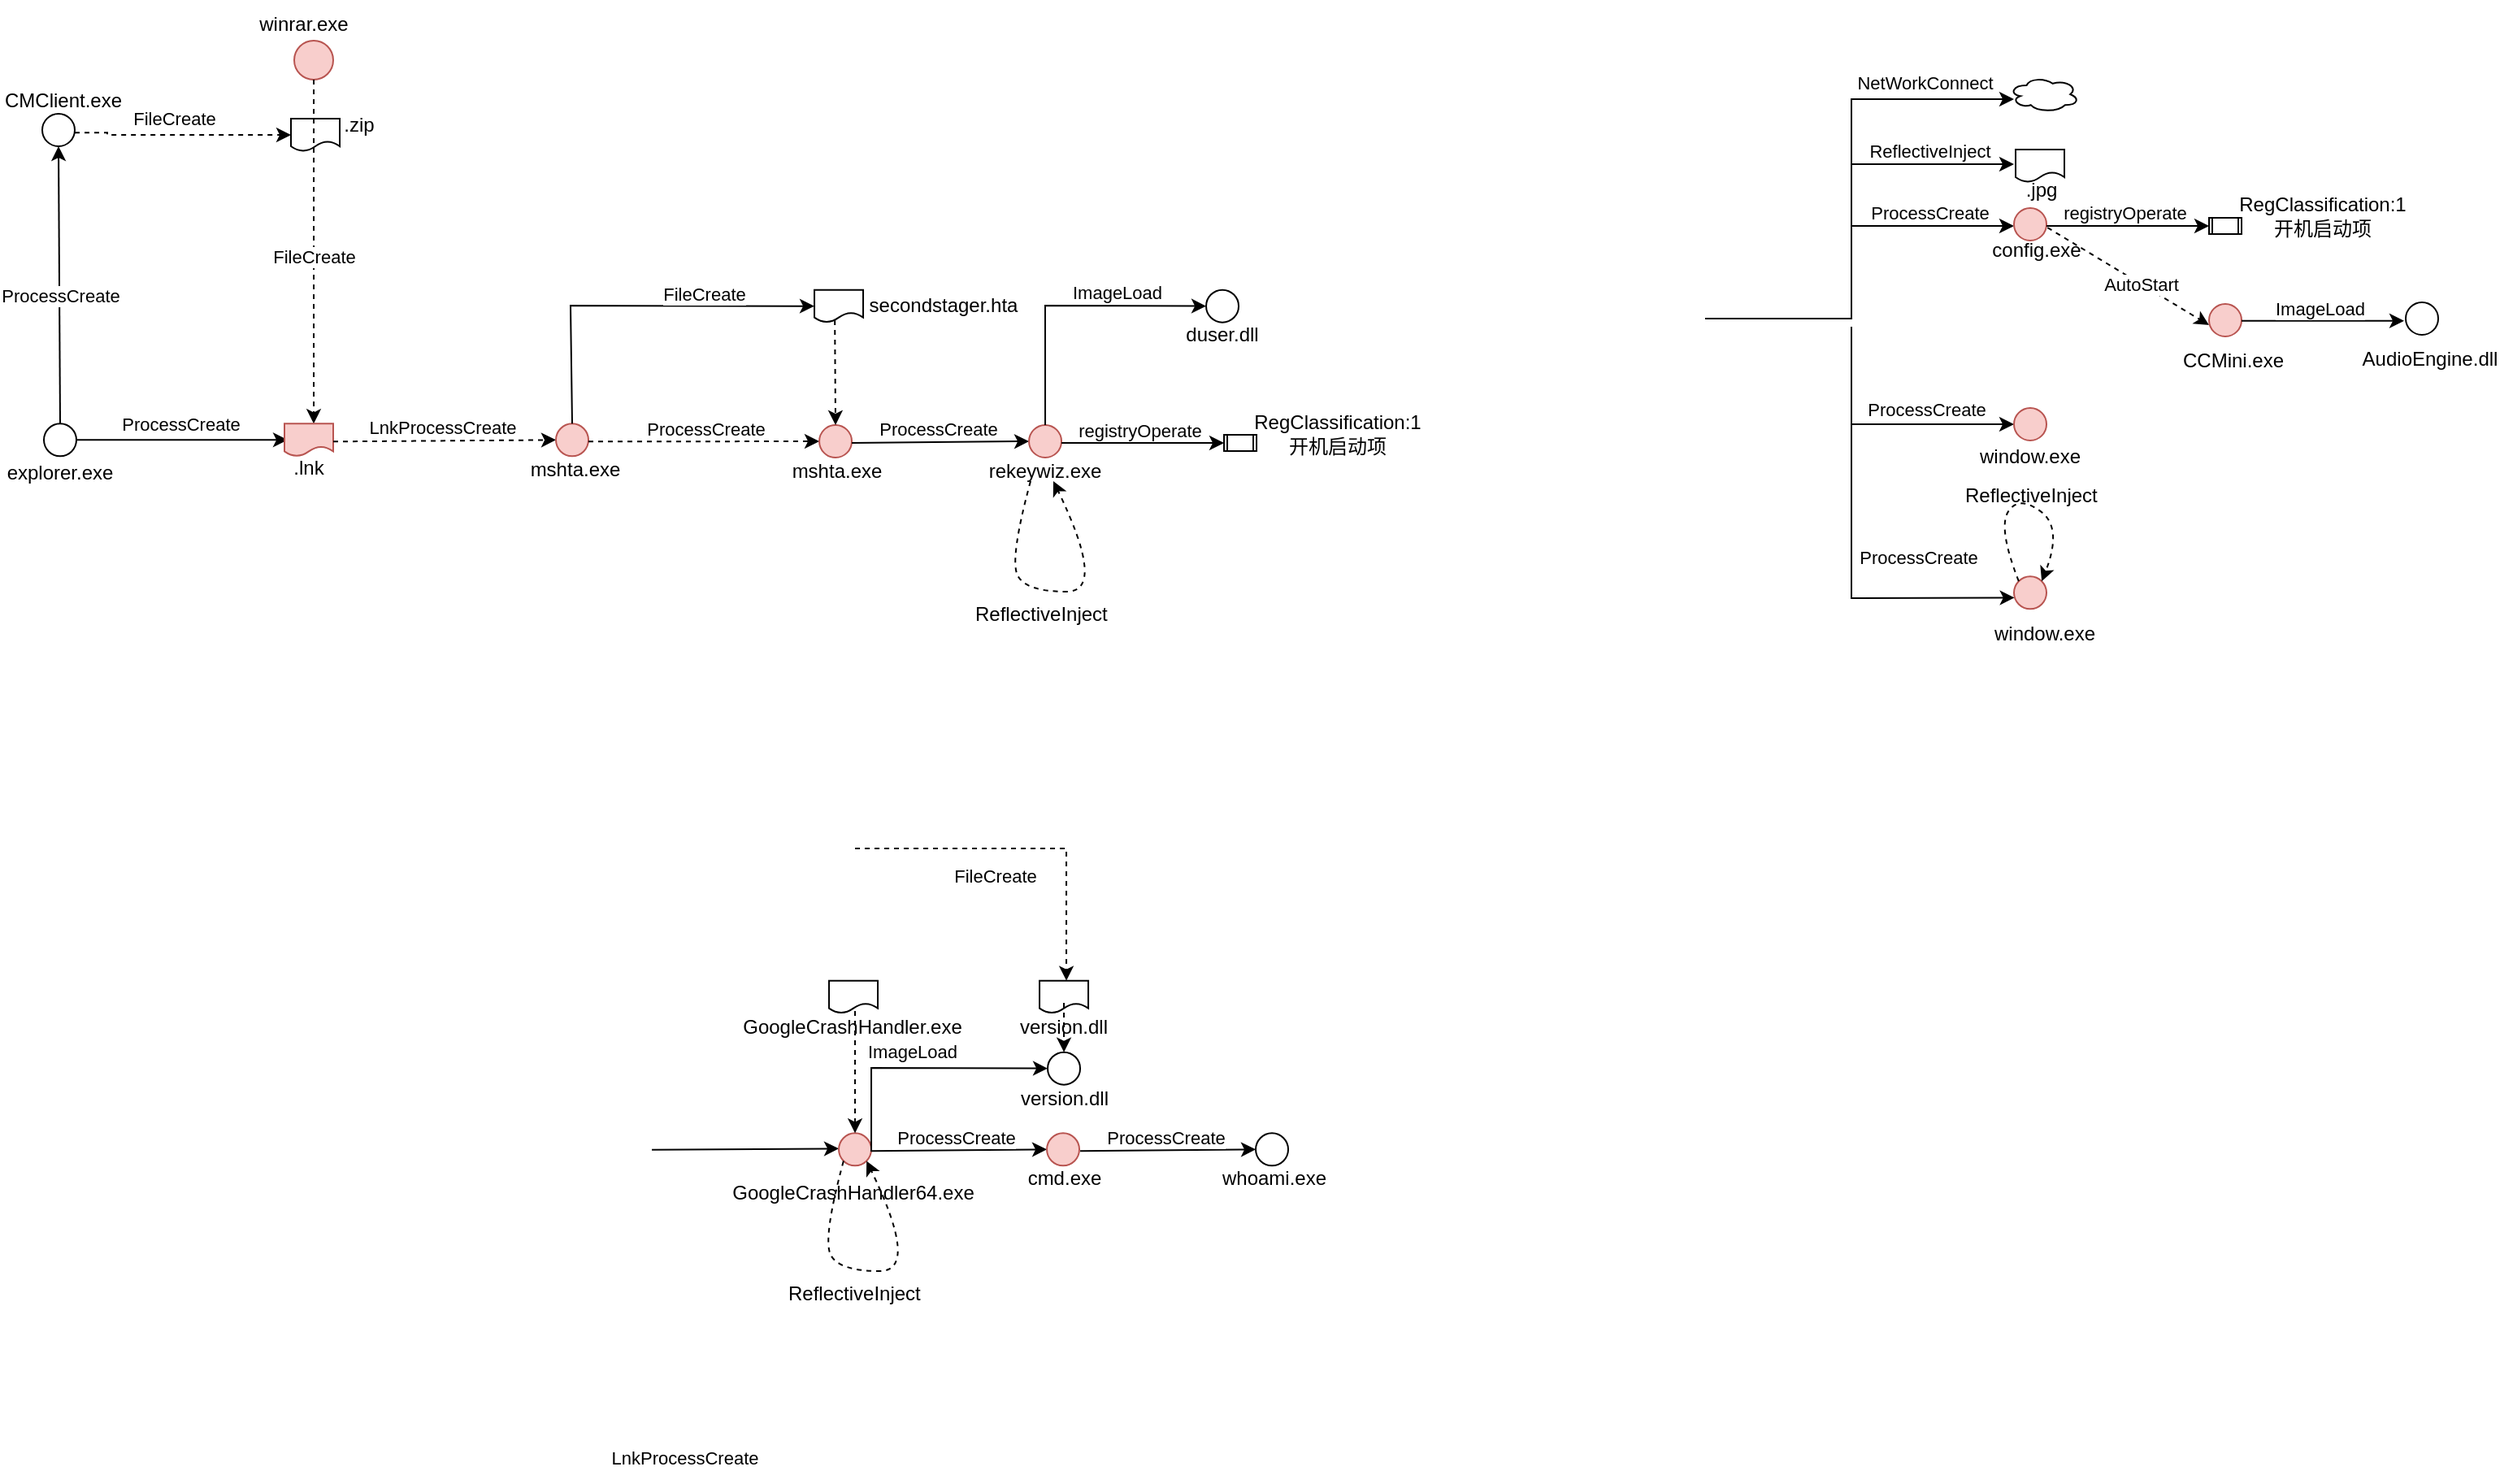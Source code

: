 <mxfile version="24.7.10">
  <diagram name="第 1 页" id="wWaXV8Iv1P5ETPJeivWE">
    <mxGraphModel dx="1219" dy="538" grid="1" gridSize="10" guides="1" tooltips="1" connect="1" arrows="1" fold="1" page="1" pageScale="1" pageWidth="827" pageHeight="1169" math="0" shadow="0">
      <root>
        <mxCell id="0" />
        <mxCell id="1" parent="0" />
        <mxCell id="dokxtogjB8FVwzB_fhUm-1" value="" style="ellipse;whiteSpace=wrap;html=1;aspect=fixed;" vertex="1" parent="1">
          <mxGeometry x="48" y="358.67" width="20" height="20" as="geometry" />
        </mxCell>
        <mxCell id="dokxtogjB8FVwzB_fhUm-2" value="" style="endArrow=classic;html=1;rounded=0;exitX=1;exitY=0.5;exitDx=0;exitDy=0;" edge="1" parent="1" source="dokxtogjB8FVwzB_fhUm-1">
          <mxGeometry width="50" height="50" relative="1" as="geometry">
            <mxPoint x="298" y="353.67" as="sourcePoint" />
            <mxPoint x="198" y="368.67" as="targetPoint" />
          </mxGeometry>
        </mxCell>
        <mxCell id="dokxtogjB8FVwzB_fhUm-3" value="ProcessCreate" style="edgeLabel;html=1;align=center;verticalAlign=middle;resizable=0;points=[];" vertex="1" connectable="0" parent="dokxtogjB8FVwzB_fhUm-2">
          <mxGeometry x="-0.16" y="3" relative="1" as="geometry">
            <mxPoint x="9" y="-7" as="offset" />
          </mxGeometry>
        </mxCell>
        <mxCell id="dokxtogjB8FVwzB_fhUm-4" value="" style="endArrow=classic;html=1;rounded=0;entryX=0;entryY=0.5;entryDx=0;entryDy=0;" edge="1" parent="1" target="dokxtogjB8FVwzB_fhUm-7">
          <mxGeometry width="50" height="50" relative="1" as="geometry">
            <mxPoint x="1160" y="299" as="sourcePoint" />
            <mxPoint x="1208" y="449" as="targetPoint" />
            <Array as="points">
              <mxPoint x="1160" y="359" />
            </Array>
          </mxGeometry>
        </mxCell>
        <mxCell id="dokxtogjB8FVwzB_fhUm-5" value="ProcessCreate" style="edgeLabel;html=1;align=center;verticalAlign=middle;resizable=0;points=[];" vertex="1" connectable="0" parent="dokxtogjB8FVwzB_fhUm-4">
          <mxGeometry x="-0.16" y="3" relative="1" as="geometry">
            <mxPoint x="39" y="-6" as="offset" />
          </mxGeometry>
        </mxCell>
        <mxCell id="dokxtogjB8FVwzB_fhUm-6" value="explorer.exe" style="text;strokeColor=none;align=center;fillColor=none;html=1;verticalAlign=middle;whiteSpace=wrap;rounded=0;" vertex="1" parent="1">
          <mxGeometry x="28" y="373.67" width="60" height="30" as="geometry" />
        </mxCell>
        <mxCell id="dokxtogjB8FVwzB_fhUm-7" value="" style="ellipse;whiteSpace=wrap;html=1;aspect=fixed;fillColor=#f8cecc;strokeColor=#b85450;" vertex="1" parent="1">
          <mxGeometry x="1260" y="349" width="20" height="20" as="geometry" />
        </mxCell>
        <mxCell id="dokxtogjB8FVwzB_fhUm-8" value="window.exe" style="text;strokeColor=none;align=center;fillColor=none;html=1;verticalAlign=middle;whiteSpace=wrap;rounded=0;" vertex="1" parent="1">
          <mxGeometry x="1240" y="364" width="60" height="30" as="geometry" />
        </mxCell>
        <mxCell id="dokxtogjB8FVwzB_fhUm-9" value="" style="endArrow=classic;html=1;rounded=0;exitX=0.5;exitY=0;exitDx=0;exitDy=0;entryX=0.5;entryY=1;entryDx=0;entryDy=0;" edge="1" parent="1" source="dokxtogjB8FVwzB_fhUm-1" target="dokxtogjB8FVwzB_fhUm-11">
          <mxGeometry width="50" height="50" relative="1" as="geometry">
            <mxPoint x="57" y="274.17" as="sourcePoint" />
            <mxPoint x="57" y="190" as="targetPoint" />
          </mxGeometry>
        </mxCell>
        <mxCell id="dokxtogjB8FVwzB_fhUm-10" value="ProcessCreate" style="edgeLabel;html=1;align=center;verticalAlign=middle;resizable=0;points=[];" vertex="1" connectable="0" parent="dokxtogjB8FVwzB_fhUm-9">
          <mxGeometry x="-0.16" y="3" relative="1" as="geometry">
            <mxPoint x="3" y="-7" as="offset" />
          </mxGeometry>
        </mxCell>
        <mxCell id="dokxtogjB8FVwzB_fhUm-11" value="" style="ellipse;whiteSpace=wrap;html=1;aspect=fixed;" vertex="1" parent="1">
          <mxGeometry x="47" y="168" width="20" height="20" as="geometry" />
        </mxCell>
        <mxCell id="dokxtogjB8FVwzB_fhUm-12" value="CMClient.exe" style="text;strokeColor=none;align=center;fillColor=none;html=1;verticalAlign=middle;whiteSpace=wrap;rounded=0;" vertex="1" parent="1">
          <mxGeometry x="30" y="145" width="60" height="30" as="geometry" />
        </mxCell>
        <mxCell id="dokxtogjB8FVwzB_fhUm-13" value="" style="endArrow=classic;html=1;rounded=0;exitX=1;exitY=0.5;exitDx=0;exitDy=0;edgeStyle=elbowEdgeStyle;dashed=1;entryX=0;entryY=0.5;entryDx=0;entryDy=0;" edge="1" parent="1" target="dokxtogjB8FVwzB_fhUm-15">
          <mxGeometry width="50" height="50" relative="1" as="geometry">
            <mxPoint x="67" y="179.58" as="sourcePoint" />
            <mxPoint x="117" y="120" as="targetPoint" />
            <Array as="points">
              <mxPoint x="87" y="180" />
            </Array>
          </mxGeometry>
        </mxCell>
        <mxCell id="dokxtogjB8FVwzB_fhUm-14" value="FileCreate" style="edgeLabel;html=1;align=center;verticalAlign=middle;resizable=0;points=[];" vertex="1" connectable="0" parent="dokxtogjB8FVwzB_fhUm-13">
          <mxGeometry x="-0.16" y="3" relative="1" as="geometry">
            <mxPoint x="6" y="-7" as="offset" />
          </mxGeometry>
        </mxCell>
        <mxCell id="dokxtogjB8FVwzB_fhUm-15" value="" style="shape=document;whiteSpace=wrap;html=1;boundedLbl=1;" vertex="1" parent="1">
          <mxGeometry x="200" y="171" width="30" height="20" as="geometry" />
        </mxCell>
        <mxCell id="dokxtogjB8FVwzB_fhUm-16" value=".zip" style="text;strokeColor=none;align=center;fillColor=none;html=1;verticalAlign=middle;whiteSpace=wrap;rounded=0;" vertex="1" parent="1">
          <mxGeometry x="212" y="160" width="60" height="30" as="geometry" />
        </mxCell>
        <mxCell id="dokxtogjB8FVwzB_fhUm-18" value="" style="ellipse;whiteSpace=wrap;html=1;aspect=fixed;fillColor=#f8cecc;strokeColor=#b85450;" vertex="1" parent="1">
          <mxGeometry x="202" y="123" width="24" height="24" as="geometry" />
        </mxCell>
        <mxCell id="dokxtogjB8FVwzB_fhUm-19" value="winrar.exe" style="text;strokeColor=none;align=center;fillColor=none;html=1;verticalAlign=middle;whiteSpace=wrap;rounded=0;" vertex="1" parent="1">
          <mxGeometry x="178" y="98" width="60" height="30" as="geometry" />
        </mxCell>
        <mxCell id="dokxtogjB8FVwzB_fhUm-20" value="" style="endArrow=classic;html=1;rounded=0;entryX=0.339;entryY=-0.066;entryDx=0;entryDy=0;entryPerimeter=0;" edge="1" parent="1">
          <mxGeometry width="50" height="50" relative="1" as="geometry">
            <mxPoint x="1160" y="359" as="sourcePoint" />
            <mxPoint x="1260.34" y="465.69" as="targetPoint" />
            <Array as="points">
              <mxPoint x="1160" y="466" />
            </Array>
          </mxGeometry>
        </mxCell>
        <mxCell id="dokxtogjB8FVwzB_fhUm-21" value="ProcessCreate" style="edgeLabel;html=1;align=center;verticalAlign=middle;resizable=0;points=[];" vertex="1" connectable="0" parent="dokxtogjB8FVwzB_fhUm-20">
          <mxGeometry x="-0.16" y="3" relative="1" as="geometry">
            <mxPoint x="38" y="-5" as="offset" />
          </mxGeometry>
        </mxCell>
        <mxCell id="dokxtogjB8FVwzB_fhUm-22" value="" style="endArrow=classic;html=1;rounded=0;exitX=1;exitY=0.5;exitDx=0;exitDy=0;" edge="1" parent="1">
          <mxGeometry width="50" height="50" relative="1" as="geometry">
            <mxPoint x="1070" y="294" as="sourcePoint" />
            <mxPoint x="1260" y="159" as="targetPoint" />
            <Array as="points">
              <mxPoint x="1160" y="294" />
              <mxPoint x="1160" y="159" />
            </Array>
          </mxGeometry>
        </mxCell>
        <mxCell id="dokxtogjB8FVwzB_fhUm-23" value="NetWorkConnect" style="edgeLabel;html=1;align=center;verticalAlign=middle;resizable=0;points=[];" vertex="1" connectable="0" parent="dokxtogjB8FVwzB_fhUm-22">
          <mxGeometry x="0.083" y="3" relative="1" as="geometry">
            <mxPoint x="48" y="-59" as="offset" />
          </mxGeometry>
        </mxCell>
        <mxCell id="dokxtogjB8FVwzB_fhUm-24" value="" style="ellipse;shape=cloud;whiteSpace=wrap;html=1;" vertex="1" parent="1">
          <mxGeometry x="1257" y="145" width="43" height="22" as="geometry" />
        </mxCell>
        <mxCell id="dokxtogjB8FVwzB_fhUm-25" value="" style="endArrow=classic;html=1;rounded=0;" edge="1" parent="1">
          <mxGeometry width="50" height="50" relative="1" as="geometry">
            <mxPoint x="1160" y="199" as="sourcePoint" />
            <mxPoint x="1260" y="199" as="targetPoint" />
          </mxGeometry>
        </mxCell>
        <mxCell id="dokxtogjB8FVwzB_fhUm-26" value="ReflectiveInject" style="edgeLabel;html=1;align=center;verticalAlign=middle;resizable=0;points=[];" vertex="1" connectable="0" parent="dokxtogjB8FVwzB_fhUm-25">
          <mxGeometry x="0.152" y="-2" relative="1" as="geometry">
            <mxPoint x="-10" y="-10" as="offset" />
          </mxGeometry>
        </mxCell>
        <mxCell id="dokxtogjB8FVwzB_fhUm-27" value="" style="shape=document;whiteSpace=wrap;html=1;boundedLbl=1;" vertex="1" parent="1">
          <mxGeometry x="1261" y="190" width="30" height="20" as="geometry" />
        </mxCell>
        <mxCell id="dokxtogjB8FVwzB_fhUm-28" value=".jpg" style="text;strokeColor=none;align=center;fillColor=none;html=1;verticalAlign=middle;whiteSpace=wrap;rounded=0;" vertex="1" parent="1">
          <mxGeometry x="1247" y="200" width="60" height="30" as="geometry" />
        </mxCell>
        <mxCell id="dokxtogjB8FVwzB_fhUm-29" value="" style="endArrow=classic;html=1;rounded=0;" edge="1" parent="1">
          <mxGeometry width="50" height="50" relative="1" as="geometry">
            <mxPoint x="1160" y="237" as="sourcePoint" />
            <mxPoint x="1260" y="237" as="targetPoint" />
          </mxGeometry>
        </mxCell>
        <mxCell id="dokxtogjB8FVwzB_fhUm-30" value="ProcessCreate" style="edgeLabel;html=1;align=center;verticalAlign=middle;resizable=0;points=[];" vertex="1" connectable="0" parent="dokxtogjB8FVwzB_fhUm-29">
          <mxGeometry x="0.152" y="-2" relative="1" as="geometry">
            <mxPoint x="-10" y="-10" as="offset" />
          </mxGeometry>
        </mxCell>
        <mxCell id="dokxtogjB8FVwzB_fhUm-31" value="config.exe" style="text;strokeColor=none;align=center;fillColor=none;html=1;verticalAlign=middle;whiteSpace=wrap;rounded=0;" vertex="1" parent="1">
          <mxGeometry x="1244" y="237" width="60" height="30" as="geometry" />
        </mxCell>
        <mxCell id="dokxtogjB8FVwzB_fhUm-32" value="" style="ellipse;whiteSpace=wrap;html=1;aspect=fixed;fillColor=#f8cecc;strokeColor=#b85450;" vertex="1" parent="1">
          <mxGeometry x="1260" y="226" width="20" height="20" as="geometry" />
        </mxCell>
        <mxCell id="dokxtogjB8FVwzB_fhUm-33" value="" style="endArrow=classic;html=1;rounded=0;" edge="1" parent="1">
          <mxGeometry width="50" height="50" relative="1" as="geometry">
            <mxPoint x="1280" y="237" as="sourcePoint" />
            <mxPoint x="1380" y="237" as="targetPoint" />
          </mxGeometry>
        </mxCell>
        <mxCell id="dokxtogjB8FVwzB_fhUm-34" value="registryOperate" style="edgeLabel;html=1;align=center;verticalAlign=middle;resizable=0;points=[];" vertex="1" connectable="0" parent="dokxtogjB8FVwzB_fhUm-33">
          <mxGeometry x="0.152" y="-2" relative="1" as="geometry">
            <mxPoint x="-10" y="-10" as="offset" />
          </mxGeometry>
        </mxCell>
        <mxCell id="dokxtogjB8FVwzB_fhUm-35" value="RegClassification:1&lt;br&gt;开机启动项" style="text;strokeColor=none;align=center;fillColor=none;html=1;verticalAlign=middle;whiteSpace=wrap;rounded=0;" vertex="1" parent="1">
          <mxGeometry x="1412" y="216" width="76" height="30" as="geometry" />
        </mxCell>
        <mxCell id="dokxtogjB8FVwzB_fhUm-36" value="" style="shape=process;whiteSpace=wrap;html=1;backgroundOutline=1;" vertex="1" parent="1">
          <mxGeometry x="1380" y="232" width="20" height="10" as="geometry" />
        </mxCell>
        <mxCell id="dokxtogjB8FVwzB_fhUm-37" value="" style="endArrow=classic;html=1;rounded=0;exitX=0.611;exitY=0.035;exitDx=0;exitDy=0;exitPerimeter=0;dashed=1;" edge="1" parent="1" source="dokxtogjB8FVwzB_fhUm-31">
          <mxGeometry width="50" height="50" relative="1" as="geometry">
            <mxPoint x="1280" y="298" as="sourcePoint" />
            <mxPoint x="1380" y="298" as="targetPoint" />
          </mxGeometry>
        </mxCell>
        <mxCell id="dokxtogjB8FVwzB_fhUm-38" value="AutoStart" style="edgeLabel;html=1;align=center;verticalAlign=middle;resizable=0;points=[];" vertex="1" connectable="0" parent="dokxtogjB8FVwzB_fhUm-37">
          <mxGeometry x="0.152" y="-2" relative="1" as="geometry">
            <mxPoint x="1" y="-2" as="offset" />
          </mxGeometry>
        </mxCell>
        <mxCell id="dokxtogjB8FVwzB_fhUm-39" value="CCMini.exe" style="text;strokeColor=none;align=center;fillColor=none;html=1;verticalAlign=middle;whiteSpace=wrap;rounded=0;" vertex="1" parent="1">
          <mxGeometry x="1357" y="305" width="76" height="30" as="geometry" />
        </mxCell>
        <mxCell id="dokxtogjB8FVwzB_fhUm-40" value="" style="ellipse;whiteSpace=wrap;html=1;aspect=fixed;fillColor=#f8cecc;strokeColor=#b85450;" vertex="1" parent="1">
          <mxGeometry x="1380" y="285" width="20" height="20" as="geometry" />
        </mxCell>
        <mxCell id="dokxtogjB8FVwzB_fhUm-41" value="" style="endArrow=classic;html=1;rounded=0;" edge="1" parent="1">
          <mxGeometry width="50" height="50" relative="1" as="geometry">
            <mxPoint x="1400" y="295.43" as="sourcePoint" />
            <mxPoint x="1500" y="295.43" as="targetPoint" />
          </mxGeometry>
        </mxCell>
        <mxCell id="dokxtogjB8FVwzB_fhUm-42" value="ImageLoad" style="edgeLabel;html=1;align=center;verticalAlign=middle;resizable=0;points=[];" vertex="1" connectable="0" parent="dokxtogjB8FVwzB_fhUm-41">
          <mxGeometry x="0.152" y="-2" relative="1" as="geometry">
            <mxPoint x="-10" y="-10" as="offset" />
          </mxGeometry>
        </mxCell>
        <mxCell id="dokxtogjB8FVwzB_fhUm-43" value="AudioEngine.dll" style="text;strokeColor=none;align=center;fillColor=none;html=1;verticalAlign=middle;whiteSpace=wrap;rounded=0;" vertex="1" parent="1">
          <mxGeometry x="1478" y="304" width="76" height="30" as="geometry" />
        </mxCell>
        <mxCell id="dokxtogjB8FVwzB_fhUm-44" value="" style="ellipse;whiteSpace=wrap;html=1;aspect=fixed;" vertex="1" parent="1">
          <mxGeometry x="1501" y="284" width="20" height="20" as="geometry" />
        </mxCell>
        <mxCell id="dokxtogjB8FVwzB_fhUm-45" value="" style="ellipse;whiteSpace=wrap;html=1;aspect=fixed;fillColor=#f8cecc;strokeColor=#b85450;" vertex="1" parent="1">
          <mxGeometry x="1260" y="452.67" width="20" height="20" as="geometry" />
        </mxCell>
        <mxCell id="dokxtogjB8FVwzB_fhUm-46" value="window.exe" style="text;strokeColor=none;align=center;fillColor=none;html=1;verticalAlign=middle;whiteSpace=wrap;rounded=0;" vertex="1" parent="1">
          <mxGeometry x="1248.5" y="472.67" width="60" height="30" as="geometry" />
        </mxCell>
        <mxCell id="dokxtogjB8FVwzB_fhUm-47" value="" style="curved=1;endArrow=classic;html=1;rounded=0;exitX=0;exitY=0;exitDx=0;exitDy=0;entryX=1;entryY=0;entryDx=0;entryDy=0;dashed=1;" edge="1" parent="1" source="dokxtogjB8FVwzB_fhUm-45" target="dokxtogjB8FVwzB_fhUm-45">
          <mxGeometry width="50" height="50" relative="1" as="geometry">
            <mxPoint x="1230" y="412.67" as="sourcePoint" />
            <mxPoint x="1280" y="362.67" as="targetPoint" />
            <Array as="points">
              <mxPoint x="1250" y="422.67" />
              <mxPoint x="1263" y="402.67" />
              <mxPoint x="1290" y="422.67" />
            </Array>
          </mxGeometry>
        </mxCell>
        <mxCell id="dokxtogjB8FVwzB_fhUm-48" value="ReflectiveInject" style="text;whiteSpace=wrap;" vertex="1" parent="1">
          <mxGeometry x="1228" y="388.67" width="90" height="20" as="geometry" />
        </mxCell>
        <mxCell id="dokxtogjB8FVwzB_fhUm-49" value="" style="shape=document;whiteSpace=wrap;html=1;boundedLbl=1;" vertex="1" parent="1">
          <mxGeometry x="531.02" y="701.33" width="30" height="20" as="geometry" />
        </mxCell>
        <mxCell id="dokxtogjB8FVwzB_fhUm-50" value="GoogleCrashHandler.exe" style="text;strokeColor=none;align=center;fillColor=none;html=1;verticalAlign=middle;whiteSpace=wrap;rounded=0;" vertex="1" parent="1">
          <mxGeometry x="497.02" y="715" width="97" height="30" as="geometry" />
        </mxCell>
        <mxCell id="dokxtogjB8FVwzB_fhUm-51" value="" style="endArrow=classic;html=1;rounded=0;edgeStyle=elbowEdgeStyle;dashed=1;" edge="1" parent="1">
          <mxGeometry width="50" height="50" relative="1" as="geometry">
            <mxPoint x="547.02" y="620" as="sourcePoint" />
            <mxPoint x="677.02" y="701.33" as="targetPoint" />
            <Array as="points">
              <mxPoint x="677.02" y="621.33" />
            </Array>
          </mxGeometry>
        </mxCell>
        <mxCell id="dokxtogjB8FVwzB_fhUm-52" value="FileCreate" style="edgeLabel;html=1;align=center;verticalAlign=middle;resizable=0;points=[];" vertex="1" connectable="0" parent="dokxtogjB8FVwzB_fhUm-51">
          <mxGeometry x="-0.16" y="3" relative="1" as="geometry">
            <mxPoint x="-3" y="20" as="offset" />
          </mxGeometry>
        </mxCell>
        <mxCell id="dokxtogjB8FVwzB_fhUm-53" value="" style="shape=document;whiteSpace=wrap;html=1;boundedLbl=1;" vertex="1" parent="1">
          <mxGeometry x="660.52" y="701.33" width="30" height="20" as="geometry" />
        </mxCell>
        <mxCell id="dokxtogjB8FVwzB_fhUm-54" value="version.dll" style="text;strokeColor=none;align=center;fillColor=none;html=1;verticalAlign=middle;whiteSpace=wrap;rounded=0;" vertex="1" parent="1">
          <mxGeometry x="627.02" y="715" width="97" height="30" as="geometry" />
        </mxCell>
        <mxCell id="dokxtogjB8FVwzB_fhUm-55" value="" style="endArrow=classic;html=1;rounded=0;exitX=1;exitY=0.5;exitDx=0;exitDy=0;" edge="1" parent="1">
          <mxGeometry width="50" height="50" relative="1" as="geometry">
            <mxPoint x="422.02" y="805.34" as="sourcePoint" />
            <mxPoint x="537.02" y="804.67" as="targetPoint" />
          </mxGeometry>
        </mxCell>
        <mxCell id="dokxtogjB8FVwzB_fhUm-56" value="LnkProcessCreate" style="edgeLabel;html=1;align=center;verticalAlign=middle;resizable=0;points=[];" vertex="1" connectable="0" parent="dokxtogjB8FVwzB_fhUm-55">
          <mxGeometry x="-0.16" y="3" relative="1" as="geometry">
            <mxPoint x="-29" y="193" as="offset" />
          </mxGeometry>
        </mxCell>
        <mxCell id="dokxtogjB8FVwzB_fhUm-57" value="" style="ellipse;whiteSpace=wrap;html=1;aspect=fixed;fillColor=#f8cecc;strokeColor=#b85450;" vertex="1" parent="1">
          <mxGeometry x="537.02" y="795.17" width="20" height="20" as="geometry" />
        </mxCell>
        <mxCell id="dokxtogjB8FVwzB_fhUm-58" value="" style="endArrow=classic;html=1;rounded=0;entryX=0.5;entryY=0;entryDx=0;entryDy=0;dashed=1;" edge="1" parent="1" target="dokxtogjB8FVwzB_fhUm-57">
          <mxGeometry width="50" height="50" relative="1" as="geometry">
            <mxPoint x="547.02" y="720" as="sourcePoint" />
            <mxPoint x="687.02" y="759.5" as="targetPoint" />
          </mxGeometry>
        </mxCell>
        <mxCell id="dokxtogjB8FVwzB_fhUm-59" value="" style="endArrow=classic;html=1;rounded=0;exitX=1;exitY=0.5;exitDx=0;exitDy=0;entryX=0;entryY=0.5;entryDx=0;entryDy=0;" edge="1" parent="1" target="dokxtogjB8FVwzB_fhUm-61">
          <mxGeometry width="50" height="50" relative="1" as="geometry">
            <mxPoint x="557.02" y="806.5" as="sourcePoint" />
            <mxPoint x="672.02" y="805.83" as="targetPoint" />
            <Array as="points">
              <mxPoint x="557.02" y="755" />
            </Array>
          </mxGeometry>
        </mxCell>
        <mxCell id="dokxtogjB8FVwzB_fhUm-60" value="ImageLoad" style="edgeLabel;html=1;align=center;verticalAlign=middle;resizable=0;points=[];" vertex="1" connectable="0" parent="dokxtogjB8FVwzB_fhUm-59">
          <mxGeometry x="-0.16" y="3" relative="1" as="geometry">
            <mxPoint x="9" y="-7" as="offset" />
          </mxGeometry>
        </mxCell>
        <mxCell id="dokxtogjB8FVwzB_fhUm-61" value="" style="ellipse;whiteSpace=wrap;html=1;aspect=fixed;" vertex="1" parent="1">
          <mxGeometry x="665.52" y="745.33" width="20" height="20" as="geometry" />
        </mxCell>
        <mxCell id="dokxtogjB8FVwzB_fhUm-62" value="version.dll" style="text;strokeColor=none;align=center;fillColor=none;html=1;verticalAlign=middle;whiteSpace=wrap;rounded=0;" vertex="1" parent="1">
          <mxGeometry x="645.52" y="759.0" width="60" height="30" as="geometry" />
        </mxCell>
        <mxCell id="dokxtogjB8FVwzB_fhUm-63" value="" style="endArrow=classic;html=1;rounded=0;entryX=0.5;entryY=0;entryDx=0;entryDy=0;dashed=1;exitX=0.5;exitY=0;exitDx=0;exitDy=0;" edge="1" parent="1" source="dokxtogjB8FVwzB_fhUm-54" target="dokxtogjB8FVwzB_fhUm-61">
          <mxGeometry width="50" height="50" relative="1" as="geometry">
            <mxPoint x="682.02" y="719.83" as="sourcePoint" />
            <mxPoint x="822.02" y="759.33" as="targetPoint" />
          </mxGeometry>
        </mxCell>
        <mxCell id="dokxtogjB8FVwzB_fhUm-64" value="" style="endArrow=classic;html=1;rounded=0;entryX=0;entryY=0.5;entryDx=0;entryDy=0;" edge="1" parent="1" target="dokxtogjB8FVwzB_fhUm-67">
          <mxGeometry width="50" height="50" relative="1" as="geometry">
            <mxPoint x="557.02" y="806.17" as="sourcePoint" />
            <mxPoint x="657.02" y="806.17" as="targetPoint" />
          </mxGeometry>
        </mxCell>
        <mxCell id="dokxtogjB8FVwzB_fhUm-65" value="ProcessCreate" style="edgeLabel;html=1;align=center;verticalAlign=middle;resizable=0;points=[];" vertex="1" connectable="0" parent="dokxtogjB8FVwzB_fhUm-64">
          <mxGeometry x="0.152" y="-2" relative="1" as="geometry">
            <mxPoint x="-10" y="-10" as="offset" />
          </mxGeometry>
        </mxCell>
        <mxCell id="dokxtogjB8FVwzB_fhUm-66" value="cmd.exe" style="text;strokeColor=none;align=center;fillColor=none;html=1;verticalAlign=middle;whiteSpace=wrap;rounded=0;" vertex="1" parent="1">
          <mxGeometry x="646.02" y="808.17" width="60" height="30" as="geometry" />
        </mxCell>
        <mxCell id="dokxtogjB8FVwzB_fhUm-67" value="" style="ellipse;whiteSpace=wrap;html=1;aspect=fixed;fillColor=#f8cecc;strokeColor=#b85450;" vertex="1" parent="1">
          <mxGeometry x="665.02" y="795.17" width="20" height="20" as="geometry" />
        </mxCell>
        <mxCell id="dokxtogjB8FVwzB_fhUm-68" value="" style="endArrow=classic;html=1;rounded=0;entryX=0;entryY=0.5;entryDx=0;entryDy=0;" edge="1" parent="1" target="dokxtogjB8FVwzB_fhUm-71">
          <mxGeometry width="50" height="50" relative="1" as="geometry">
            <mxPoint x="685.52" y="806.17" as="sourcePoint" />
            <mxPoint x="785.52" y="806.17" as="targetPoint" />
          </mxGeometry>
        </mxCell>
        <mxCell id="dokxtogjB8FVwzB_fhUm-69" value="ProcessCreate" style="edgeLabel;html=1;align=center;verticalAlign=middle;resizable=0;points=[];" vertex="1" connectable="0" parent="dokxtogjB8FVwzB_fhUm-68">
          <mxGeometry x="0.152" y="-2" relative="1" as="geometry">
            <mxPoint x="-10" y="-10" as="offset" />
          </mxGeometry>
        </mxCell>
        <mxCell id="dokxtogjB8FVwzB_fhUm-70" value="whoami.exe" style="text;strokeColor=none;align=center;fillColor=none;html=1;verticalAlign=middle;whiteSpace=wrap;rounded=0;" vertex="1" parent="1">
          <mxGeometry x="774.52" y="808.17" width="60" height="30" as="geometry" />
        </mxCell>
        <mxCell id="dokxtogjB8FVwzB_fhUm-71" value="" style="ellipse;whiteSpace=wrap;html=1;aspect=fixed;" vertex="1" parent="1">
          <mxGeometry x="793.52" y="795.17" width="20" height="20" as="geometry" />
        </mxCell>
        <mxCell id="dokxtogjB8FVwzB_fhUm-72" value="" style="curved=1;endArrow=classic;html=1;rounded=0;exitX=0;exitY=1;exitDx=0;exitDy=0;entryX=1;entryY=1;entryDx=0;entryDy=0;dashed=1;" edge="1" parent="1" source="dokxtogjB8FVwzB_fhUm-57" target="dokxtogjB8FVwzB_fhUm-57">
          <mxGeometry width="50" height="50" relative="1" as="geometry">
            <mxPoint x="544.02" y="892.67" as="sourcePoint" />
            <mxPoint x="594.02" y="842.67" as="targetPoint" />
            <Array as="points">
              <mxPoint x="527.02" y="860" />
              <mxPoint x="537.02" y="880" />
              <mxPoint x="587.02" y="880" />
            </Array>
          </mxGeometry>
        </mxCell>
        <mxCell id="dokxtogjB8FVwzB_fhUm-73" value="ReflectiveInject" style="text;whiteSpace=wrap;" vertex="1" parent="1">
          <mxGeometry x="504.02" y="880" width="90" height="20" as="geometry" />
        </mxCell>
        <mxCell id="dokxtogjB8FVwzB_fhUm-74" value="GoogleCrashHandler64.exe" style="text;strokeColor=none;align=center;fillColor=none;html=1;verticalAlign=middle;whiteSpace=wrap;rounded=0;" vertex="1" parent="1">
          <mxGeometry x="515.52" y="817.0" width="60" height="30" as="geometry" />
        </mxCell>
        <mxCell id="dokxtogjB8FVwzB_fhUm-75" value="" style="endArrow=classic;html=1;rounded=0;exitX=0.5;exitY=1;exitDx=0;exitDy=0;edgeStyle=elbowEdgeStyle;dashed=1;" edge="1" parent="1" source="dokxtogjB8FVwzB_fhUm-18" target="dokxtogjB8FVwzB_fhUm-77">
          <mxGeometry width="50" height="50" relative="1" as="geometry">
            <mxPoint x="214" y="147" as="sourcePoint" />
            <mxPoint x="214" y="350" as="targetPoint" />
            <Array as="points" />
          </mxGeometry>
        </mxCell>
        <mxCell id="dokxtogjB8FVwzB_fhUm-76" value="FileCreate" style="edgeLabel;html=1;align=center;verticalAlign=middle;resizable=0;points=[];" vertex="1" connectable="0" parent="dokxtogjB8FVwzB_fhUm-75">
          <mxGeometry x="-0.16" y="3" relative="1" as="geometry">
            <mxPoint x="-3" y="20" as="offset" />
          </mxGeometry>
        </mxCell>
        <mxCell id="dokxtogjB8FVwzB_fhUm-77" value="" style="shape=document;whiteSpace=wrap;html=1;boundedLbl=1;fillColor=#f8cecc;strokeColor=#b85450;" vertex="1" parent="1">
          <mxGeometry x="196" y="358.67" width="30" height="20" as="geometry" />
        </mxCell>
        <mxCell id="dokxtogjB8FVwzB_fhUm-79" value=".lnk" style="text;strokeColor=none;align=center;fillColor=none;html=1;verticalAlign=middle;whiteSpace=wrap;rounded=0;" vertex="1" parent="1">
          <mxGeometry x="181" y="370.5" width="60" height="30" as="geometry" />
        </mxCell>
        <mxCell id="dokxtogjB8FVwzB_fhUm-85" value="" style="endArrow=classic;html=1;rounded=0;entryX=0;entryY=0.5;entryDx=0;entryDy=0;dashed=1;" edge="1" parent="1" target="dokxtogjB8FVwzB_fhUm-87">
          <mxGeometry width="50" height="50" relative="1" as="geometry">
            <mxPoint x="226" y="369.67" as="sourcePoint" />
            <mxPoint x="326" y="369.67" as="targetPoint" />
          </mxGeometry>
        </mxCell>
        <mxCell id="dokxtogjB8FVwzB_fhUm-86" value="LnkProcessCreate" style="edgeLabel;html=1;align=center;verticalAlign=middle;resizable=0;points=[];" vertex="1" connectable="0" parent="dokxtogjB8FVwzB_fhUm-85">
          <mxGeometry x="0.152" y="-2" relative="1" as="geometry">
            <mxPoint x="-12" y="-10" as="offset" />
          </mxGeometry>
        </mxCell>
        <mxCell id="dokxtogjB8FVwzB_fhUm-87" value="" style="ellipse;whiteSpace=wrap;html=1;aspect=fixed;fillColor=#f8cecc;strokeColor=#b85450;" vertex="1" parent="1">
          <mxGeometry x="363" y="358.67" width="20" height="20" as="geometry" />
        </mxCell>
        <mxCell id="dokxtogjB8FVwzB_fhUm-88" value="mshta.exe" style="text;strokeColor=none;align=center;fillColor=none;html=1;verticalAlign=middle;whiteSpace=wrap;rounded=0;" vertex="1" parent="1">
          <mxGeometry x="345" y="371.67" width="60" height="30" as="geometry" />
        </mxCell>
        <mxCell id="dokxtogjB8FVwzB_fhUm-89" value="" style="endArrow=classic;html=1;rounded=0;entryX=0;entryY=0.5;entryDx=0;entryDy=0;dashed=1;" edge="1" parent="1" target="dokxtogjB8FVwzB_fhUm-91">
          <mxGeometry width="50" height="50" relative="1" as="geometry">
            <mxPoint x="383" y="369.67" as="sourcePoint" />
            <mxPoint x="483" y="369.67" as="targetPoint" />
          </mxGeometry>
        </mxCell>
        <mxCell id="dokxtogjB8FVwzB_fhUm-90" value="ProcessCreate" style="edgeLabel;html=1;align=center;verticalAlign=middle;resizable=0;points=[];" vertex="1" connectable="0" parent="dokxtogjB8FVwzB_fhUm-89">
          <mxGeometry x="0.152" y="-2" relative="1" as="geometry">
            <mxPoint x="-10" y="-10" as="offset" />
          </mxGeometry>
        </mxCell>
        <mxCell id="dokxtogjB8FVwzB_fhUm-91" value="" style="ellipse;whiteSpace=wrap;html=1;aspect=fixed;fillColor=#f8cecc;strokeColor=#b85450;" vertex="1" parent="1">
          <mxGeometry x="525.02" y="359.5" width="20" height="20" as="geometry" />
        </mxCell>
        <mxCell id="dokxtogjB8FVwzB_fhUm-92" value="mshta.exe" style="text;strokeColor=none;align=center;fillColor=none;html=1;verticalAlign=middle;whiteSpace=wrap;rounded=0;" vertex="1" parent="1">
          <mxGeometry x="506.02" y="372.5" width="60" height="30" as="geometry" />
        </mxCell>
        <mxCell id="dokxtogjB8FVwzB_fhUm-93" value="" style="endArrow=classic;html=1;rounded=0;entryX=0;entryY=0.5;entryDx=0;entryDy=0;" edge="1" parent="1" target="dokxtogjB8FVwzB_fhUm-95">
          <mxGeometry width="50" height="50" relative="1" as="geometry">
            <mxPoint x="545.02" y="370.5" as="sourcePoint" />
            <mxPoint x="645.02" y="370.5" as="targetPoint" />
          </mxGeometry>
        </mxCell>
        <mxCell id="dokxtogjB8FVwzB_fhUm-94" value="ProcessCreate" style="edgeLabel;html=1;align=center;verticalAlign=middle;resizable=0;points=[];" vertex="1" connectable="0" parent="dokxtogjB8FVwzB_fhUm-93">
          <mxGeometry x="0.152" y="-2" relative="1" as="geometry">
            <mxPoint x="-10" y="-10" as="offset" />
          </mxGeometry>
        </mxCell>
        <mxCell id="dokxtogjB8FVwzB_fhUm-95" value="" style="ellipse;whiteSpace=wrap;html=1;aspect=fixed;fillColor=#f8cecc;strokeColor=#b85450;" vertex="1" parent="1">
          <mxGeometry x="654.02" y="359.5" width="20" height="20" as="geometry" />
        </mxCell>
        <mxCell id="dokxtogjB8FVwzB_fhUm-96" value="rekeywiz.exe" style="text;strokeColor=none;align=center;fillColor=none;html=1;verticalAlign=middle;whiteSpace=wrap;rounded=0;" vertex="1" parent="1">
          <mxGeometry x="634.02" y="372.5" width="60" height="30" as="geometry" />
        </mxCell>
        <mxCell id="dokxtogjB8FVwzB_fhUm-107" value="" style="endArrow=classic;html=1;rounded=0;entryX=0;entryY=0.5;entryDx=0;entryDy=0;exitX=0.5;exitY=0;exitDx=0;exitDy=0;entryPerimeter=0;" edge="1" parent="1" target="dokxtogjB8FVwzB_fhUm-126" source="dokxtogjB8FVwzB_fhUm-87">
          <mxGeometry width="50" height="50" relative="1" as="geometry">
            <mxPoint x="449" y="290" as="sourcePoint" />
            <mxPoint x="593.52" y="288" as="targetPoint" />
            <Array as="points">
              <mxPoint x="372" y="286" />
            </Array>
          </mxGeometry>
        </mxCell>
        <mxCell id="dokxtogjB8FVwzB_fhUm-129" value="FileCreate" style="edgeLabel;html=1;align=center;verticalAlign=middle;resizable=0;points=[];" vertex="1" connectable="0" parent="dokxtogjB8FVwzB_fhUm-107">
          <mxGeometry x="0.071" y="2" relative="1" as="geometry">
            <mxPoint x="35" y="-5" as="offset" />
          </mxGeometry>
        </mxCell>
        <mxCell id="dokxtogjB8FVwzB_fhUm-113" value="" style="curved=1;endArrow=classic;html=1;rounded=0;exitX=0;exitY=1;exitDx=0;exitDy=0;entryX=1;entryY=1;entryDx=0;entryDy=0;dashed=1;" edge="1" parent="1">
          <mxGeometry width="50" height="50" relative="1" as="geometry">
            <mxPoint x="655" y="394" as="sourcePoint" />
            <mxPoint x="669" y="394" as="targetPoint" />
            <Array as="points">
              <mxPoint x="642.02" y="442" />
              <mxPoint x="652.02" y="462" />
              <mxPoint x="702.02" y="462" />
            </Array>
          </mxGeometry>
        </mxCell>
        <mxCell id="dokxtogjB8FVwzB_fhUm-114" value="ReflectiveInject" style="text;whiteSpace=wrap;" vertex="1" parent="1">
          <mxGeometry x="619.02" y="462" width="90" height="20" as="geometry" />
        </mxCell>
        <mxCell id="dokxtogjB8FVwzB_fhUm-126" value="" style="shape=document;whiteSpace=wrap;html=1;boundedLbl=1;" vertex="1" parent="1">
          <mxGeometry x="522.02" y="276.33" width="30" height="20" as="geometry" />
        </mxCell>
        <mxCell id="dokxtogjB8FVwzB_fhUm-127" value="secondstager.hta" style="text;strokeColor=none;align=center;fillColor=none;html=1;verticalAlign=middle;whiteSpace=wrap;rounded=0;" vertex="1" parent="1">
          <mxGeometry x="569.02" y="273.33" width="65" height="26" as="geometry" />
        </mxCell>
        <mxCell id="dokxtogjB8FVwzB_fhUm-128" value="" style="endArrow=classic;html=1;rounded=0;entryX=0.5;entryY=0;entryDx=0;entryDy=0;exitX=0.419;exitY=0.934;exitDx=0;exitDy=0;exitPerimeter=0;dashed=1;" edge="1" parent="1" source="dokxtogjB8FVwzB_fhUm-126" target="dokxtogjB8FVwzB_fhUm-91">
          <mxGeometry width="50" height="50" relative="1" as="geometry">
            <mxPoint x="407" y="240" as="sourcePoint" />
            <mxPoint x="457" y="190" as="targetPoint" />
          </mxGeometry>
        </mxCell>
        <mxCell id="dokxtogjB8FVwzB_fhUm-130" value="" style="endArrow=classic;html=1;rounded=0;entryX=0;entryY=0.5;entryDx=0;entryDy=0;exitX=0.5;exitY=0;exitDx=0;exitDy=0;" edge="1" parent="1" target="dokxtogjB8FVwzB_fhUm-132" source="dokxtogjB8FVwzB_fhUm-95">
          <mxGeometry width="50" height="50" relative="1" as="geometry">
            <mxPoint x="654.02" y="287.33" as="sourcePoint" />
            <mxPoint x="754.02" y="287.33" as="targetPoint" />
            <Array as="points">
              <mxPoint x="664" y="286" />
            </Array>
          </mxGeometry>
        </mxCell>
        <mxCell id="dokxtogjB8FVwzB_fhUm-131" value="ImageLoad" style="edgeLabel;html=1;align=center;verticalAlign=middle;resizable=0;points=[];" vertex="1" connectable="0" parent="dokxtogjB8FVwzB_fhUm-130">
          <mxGeometry x="0.152" y="-2" relative="1" as="geometry">
            <mxPoint x="18" y="-10" as="offset" />
          </mxGeometry>
        </mxCell>
        <mxCell id="dokxtogjB8FVwzB_fhUm-132" value="" style="ellipse;whiteSpace=wrap;html=1;aspect=fixed;" vertex="1" parent="1">
          <mxGeometry x="763.02" y="276.33" width="20" height="20" as="geometry" />
        </mxCell>
        <mxCell id="dokxtogjB8FVwzB_fhUm-133" value="duser.dll" style="text;strokeColor=none;align=center;fillColor=none;html=1;verticalAlign=middle;whiteSpace=wrap;rounded=0;" vertex="1" parent="1">
          <mxGeometry x="743.02" y="289.33" width="60" height="30" as="geometry" />
        </mxCell>
        <mxCell id="dokxtogjB8FVwzB_fhUm-137" value="" style="endArrow=classic;html=1;rounded=0;" edge="1" parent="1">
          <mxGeometry width="50" height="50" relative="1" as="geometry">
            <mxPoint x="674.02" y="370.5" as="sourcePoint" />
            <mxPoint x="774.02" y="370.5" as="targetPoint" />
          </mxGeometry>
        </mxCell>
        <mxCell id="dokxtogjB8FVwzB_fhUm-138" value="registryOperate" style="edgeLabel;html=1;align=center;verticalAlign=middle;resizable=0;points=[];" vertex="1" connectable="0" parent="dokxtogjB8FVwzB_fhUm-137">
          <mxGeometry x="0.152" y="-2" relative="1" as="geometry">
            <mxPoint x="-10" y="-10" as="offset" />
          </mxGeometry>
        </mxCell>
        <mxCell id="dokxtogjB8FVwzB_fhUm-139" value="RegClassification:1&lt;br&gt;开机启动项" style="text;strokeColor=none;align=center;fillColor=none;html=1;verticalAlign=middle;whiteSpace=wrap;rounded=0;" vertex="1" parent="1">
          <mxGeometry x="806.02" y="349.5" width="76" height="30" as="geometry" />
        </mxCell>
        <mxCell id="dokxtogjB8FVwzB_fhUm-140" value="" style="shape=process;whiteSpace=wrap;html=1;backgroundOutline=1;" vertex="1" parent="1">
          <mxGeometry x="774.02" y="365.5" width="20" height="10" as="geometry" />
        </mxCell>
      </root>
    </mxGraphModel>
  </diagram>
</mxfile>
